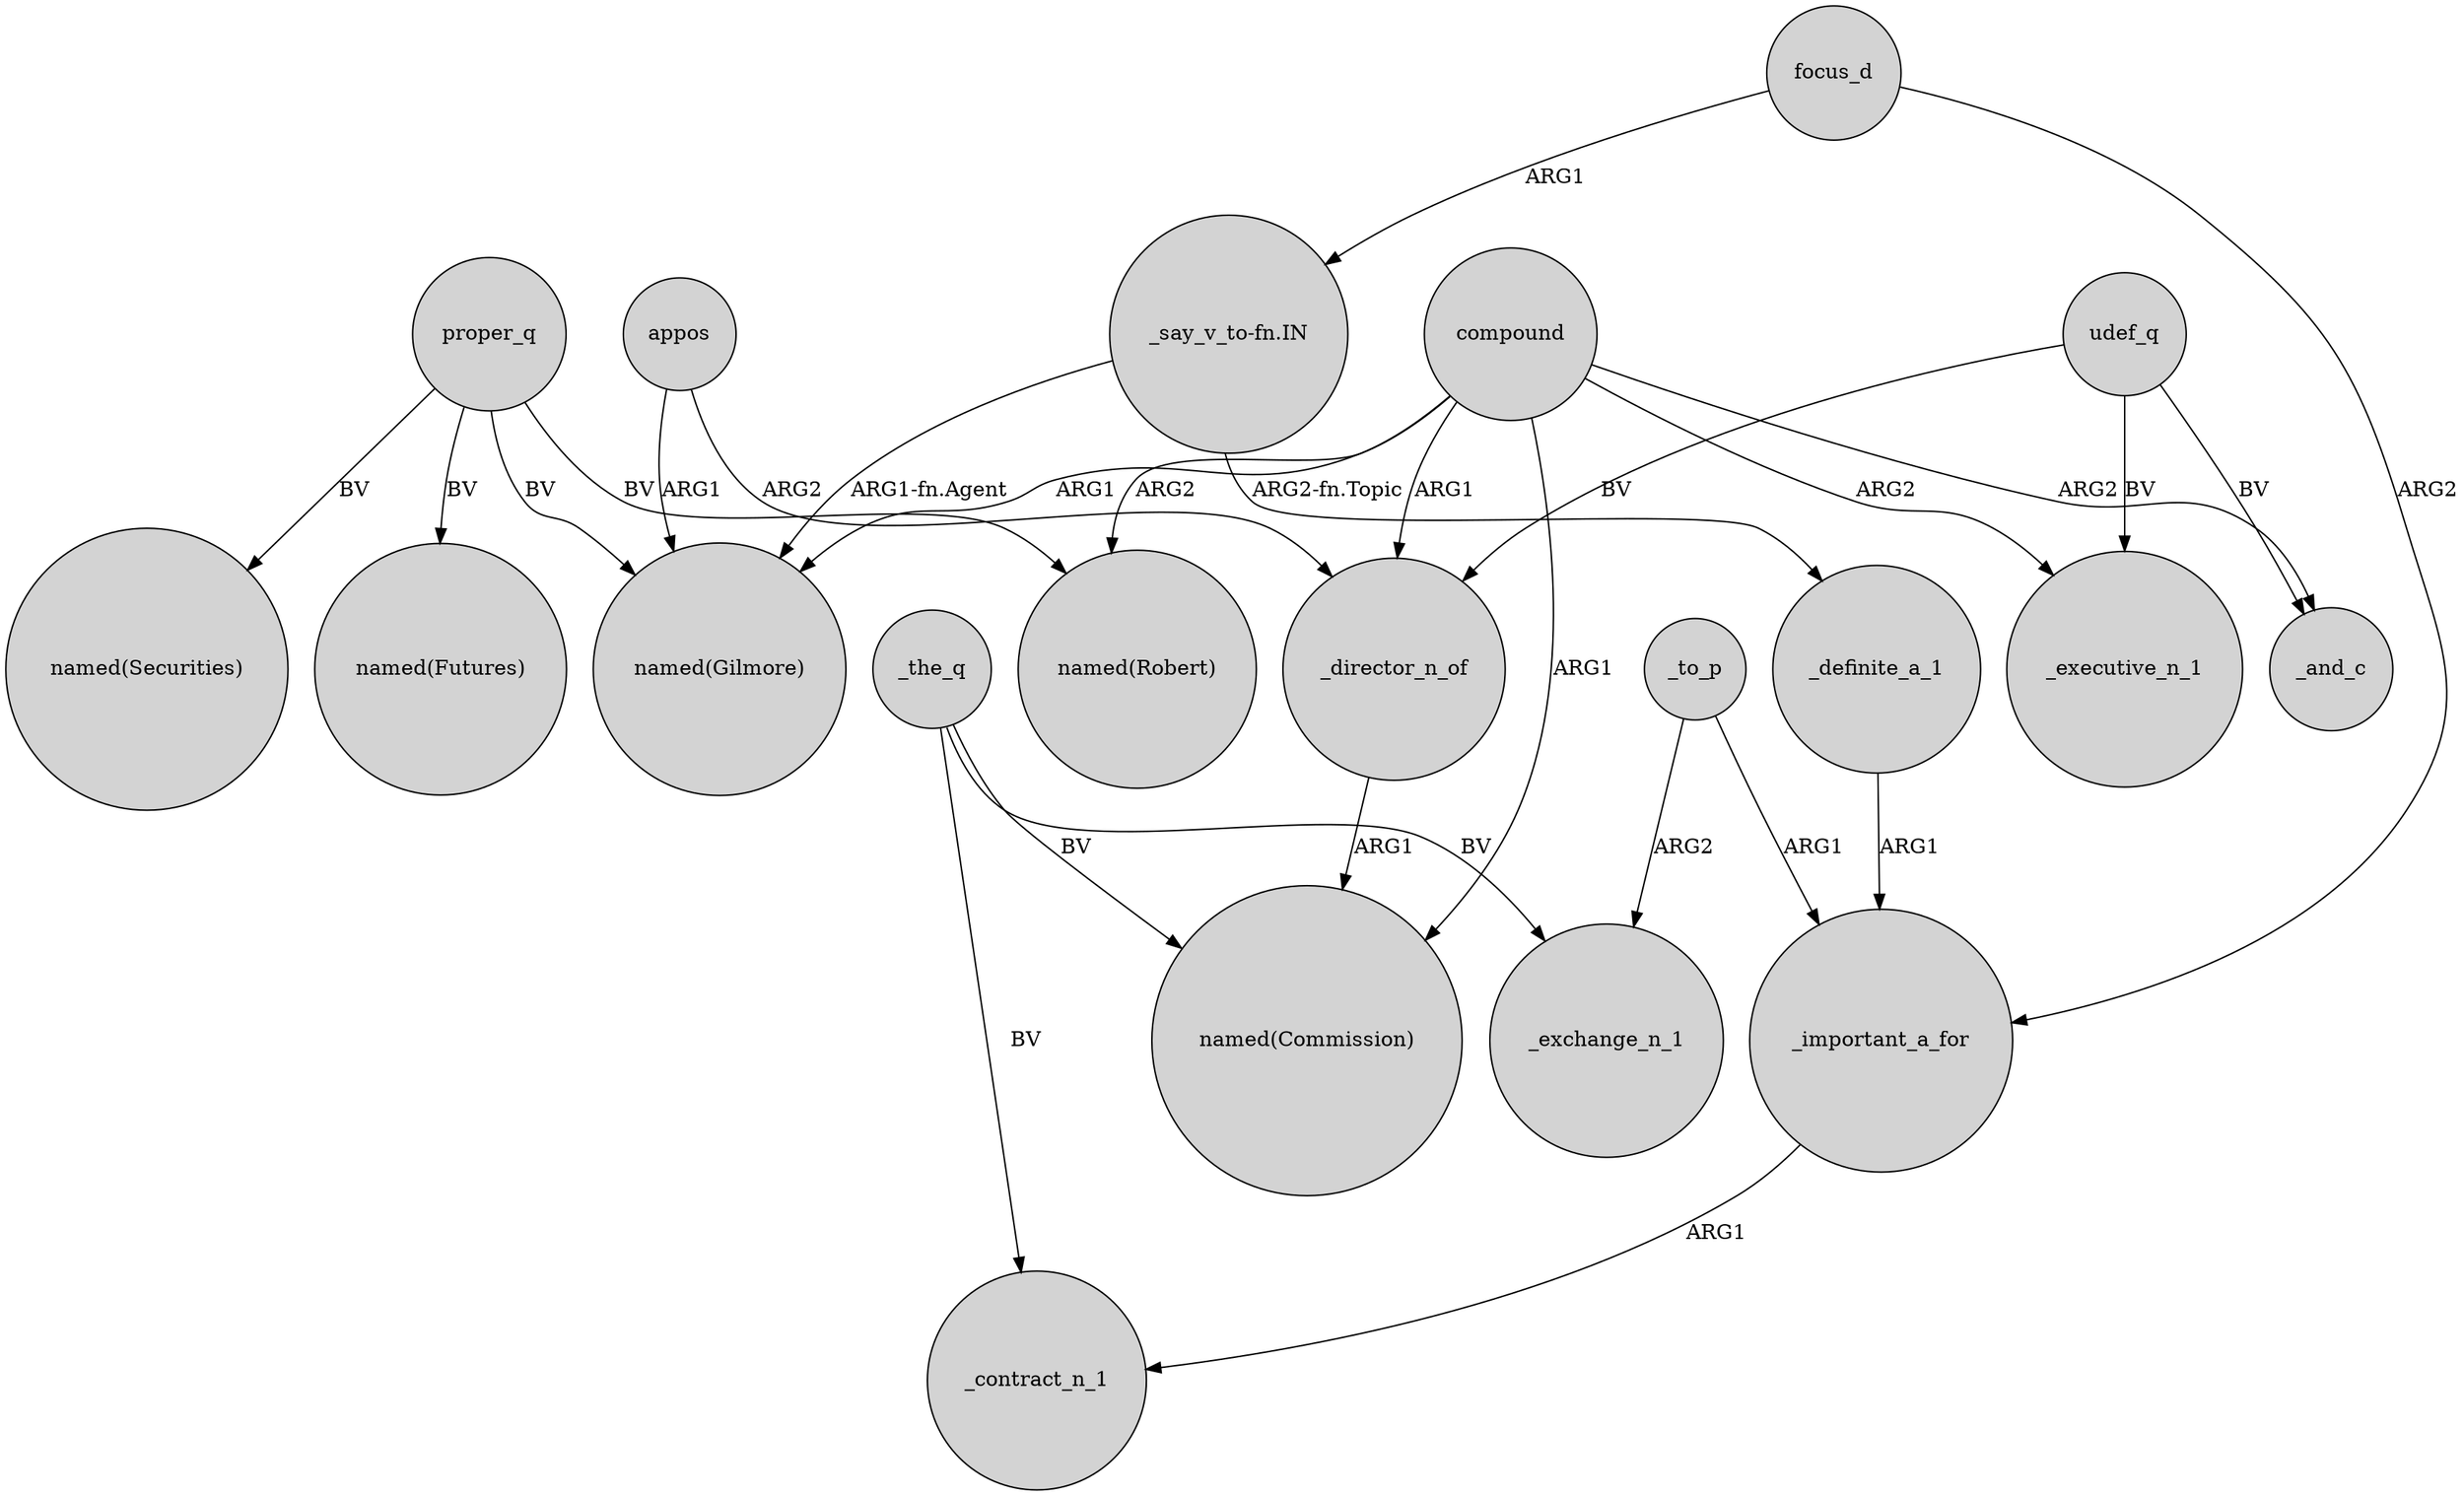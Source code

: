 digraph {
	node [shape=circle style=filled]
	compound -> "named(Gilmore)" [label=ARG1]
	_to_p -> _important_a_for [label=ARG1]
	_the_q -> "named(Commission)" [label=BV]
	focus_d -> _important_a_for [label=ARG2]
	_to_p -> _exchange_n_1 [label=ARG2]
	udef_q -> _executive_n_1 [label=BV]
	compound -> "named(Commission)" [label=ARG1]
	proper_q -> "named(Futures)" [label=BV]
	proper_q -> "named(Gilmore)" [label=BV]
	compound -> "named(Robert)" [label=ARG2]
	_important_a_for -> _contract_n_1 [label=ARG1]
	_the_q -> _contract_n_1 [label=BV]
	compound -> _and_c [label=ARG2]
	proper_q -> "named(Robert)" [label=BV]
	_definite_a_1 -> _important_a_for [label=ARG1]
	proper_q -> "named(Securities)" [label=BV]
	_director_n_of -> "named(Commission)" [label=ARG1]
	appos -> "named(Gilmore)" [label=ARG1]
	"_say_v_to-fn.IN" -> "named(Gilmore)" [label="ARG1-fn.Agent"]
	"_say_v_to-fn.IN" -> _definite_a_1 [label="ARG2-fn.Topic"]
	compound -> _director_n_of [label=ARG1]
	compound -> _executive_n_1 [label=ARG2]
	udef_q -> _and_c [label=BV]
	appos -> _director_n_of [label=ARG2]
	udef_q -> _director_n_of [label=BV]
	_the_q -> _exchange_n_1 [label=BV]
	focus_d -> "_say_v_to-fn.IN" [label=ARG1]
}
